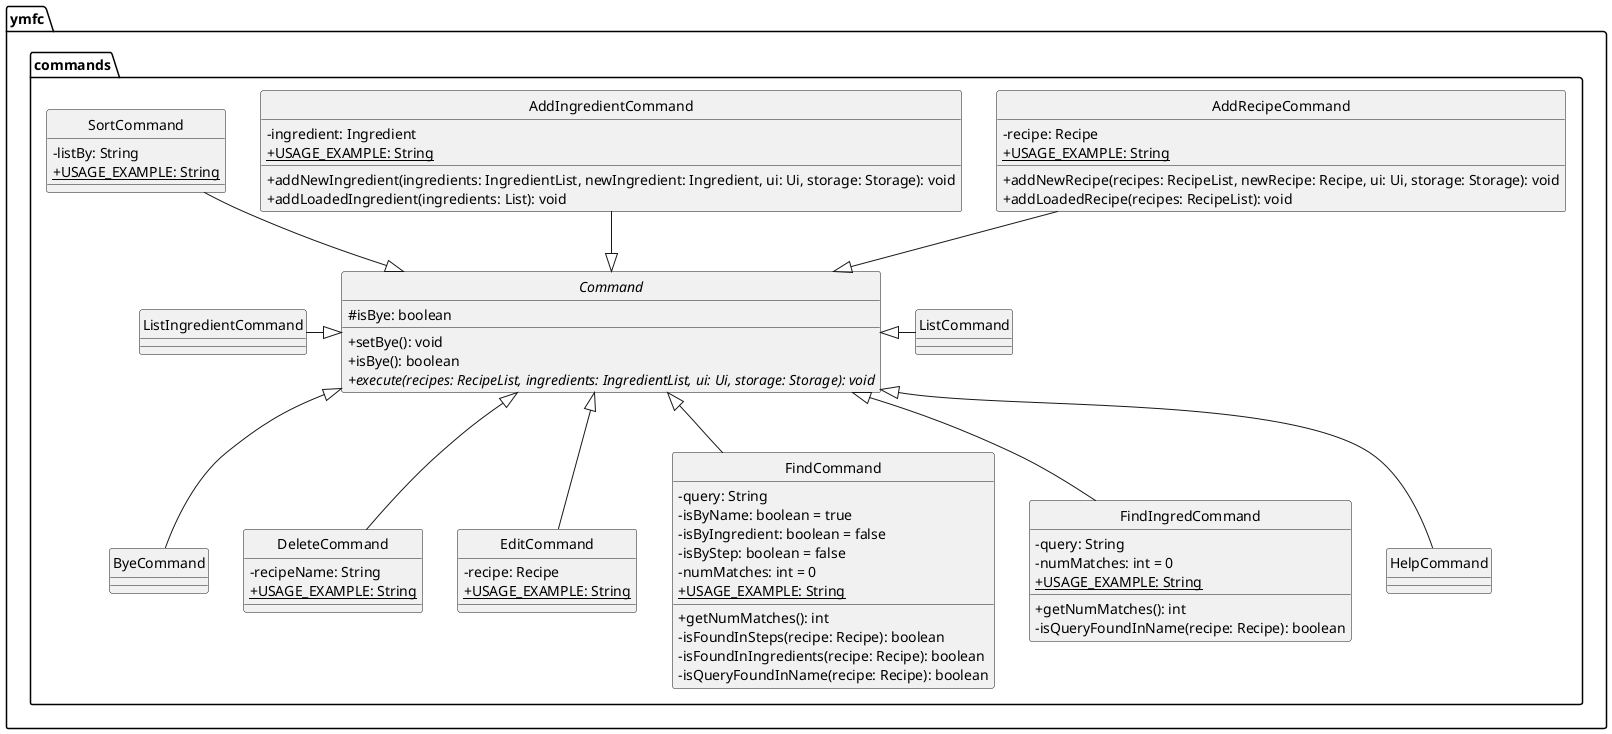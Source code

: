 @startuml
skinparam classAttributeIconSize 0

package "ymfc.commands" {

    abstract class Command {
        # isBye: boolean
        __
        + setBye(): void
        + isBye(): boolean
        + {abstract} execute(recipes: RecipeList, ingredients: IngredientList, ui: Ui, storage: Storage): void
    }
    hide Command circle

    class AddRecipeCommand {
        - recipe: Recipe
        + {static} USAGE_EXAMPLE: String
        __
        + addNewRecipe(recipes: RecipeList, newRecipe: Recipe, ui: Ui, storage: Storage): void
        + addLoadedRecipe(recipes: RecipeList): void
    }
    hide AddRecipeCommand circle

    class AddIngredientCommand {
        - ingredient: Ingredient
        + {static} USAGE_EXAMPLE: String
        __
        + addNewIngredient(ingredients: IngredientList, newIngredient: Ingredient, ui: Ui, storage: Storage): void
        + addLoadedIngredient(ingredients: List): void
    }
    hide AddIngredientCommand circle

    class ByeCommand
    hide ByeCommand circle

    class DeleteCommand {
        - recipeName: String
        + {static} USAGE_EXAMPLE: String
    }
    hide DeleteCommand circle

    class EditCommand {
        - recipe: Recipe
        + {static} USAGE_EXAMPLE: String
    }
    hide EditCommand circle

    class FindCommand {
        - query: String
        - isByName: boolean = true
        - isByIngredient: boolean = false
        - isByStep: boolean = false
        - numMatches: int = 0
        + {static} USAGE_EXAMPLE: String
        __
        + getNumMatches(): int
        - isFoundInSteps(recipe: Recipe): boolean
        - isFoundInIngredients(recipe: Recipe): boolean
        - isQueryFoundInName(recipe: Recipe): boolean
    }
    hide FindCommand circle

    class FindIngredCommand {
        - query: String
        - numMatches: int = 0
        + {static} USAGE_EXAMPLE: String
        __
        + getNumMatches(): int
        - isQueryFoundInName(recipe: Recipe): boolean
    }
    hide FindIngredCommand circle

    class HelpCommand
    hide HelpCommand circle

    class ListCommand
    hide ListCommand circle

    class ListIngredientCommand
    hide ListIngredientCommand circle

    class SortCommand {
        - listBy: String
        + {static} USAGE_EXAMPLE: String
    }
    hide SortCommand circle

    AddRecipeCommand --d|> Command
    AddIngredientCommand --d|> Command
    ByeCommand --u|> Command
    DeleteCommand --u|> Command
    EditCommand --u|> Command
    FindCommand --u|> Command
    FindIngredCommand --u|> Command
    HelpCommand --u|> Command
    ListCommand --l|> Command
    ListIngredientCommand --r|> Command
    SortCommand --d|> Command

}

@enduml
